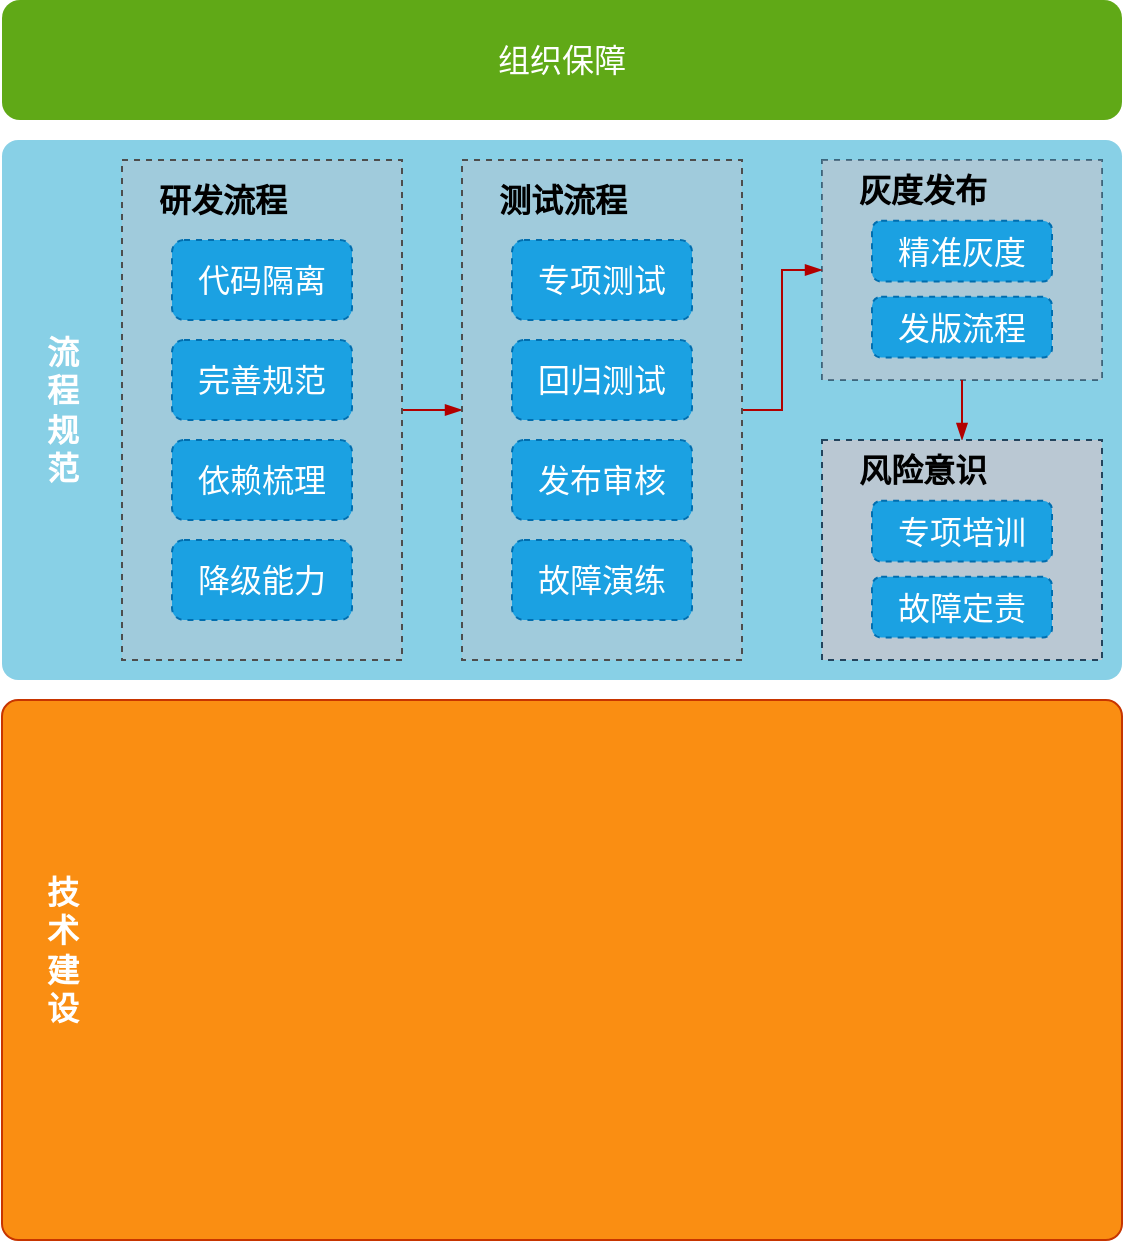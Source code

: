 <mxfile version="14.2.7" type="github"><diagram id="Ow_AVmy7Ml7WNaqZmlaC" name="Page-1"><mxGraphModel dx="996" dy="746" grid="1" gridSize="10" guides="1" tooltips="1" connect="1" arrows="1" fold="1" page="1" pageScale="1" pageWidth="827" pageHeight="1169" math="0" shadow="0"><root><mxCell id="0"/><mxCell id="1" parent="0"/><mxCell id="0TEbAbj2sO7XbBUJldYK-70" value="" style="rounded=1;whiteSpace=wrap;html=1;fontSize=16;arcSize=3;fillColor=#88D0E6;strokeColor=none;" vertex="1" parent="1"><mxGeometry x="80" y="180" width="560" height="270" as="geometry"/></mxCell><mxCell id="0TEbAbj2sO7XbBUJldYK-1" value="&lt;font style=&quot;font-size: 16px&quot;&gt;组织保障&lt;/font&gt;" style="rounded=1;whiteSpace=wrap;html=1;fillColor=#60a917;fontColor=#ffffff;strokeColor=none;" vertex="1" parent="1"><mxGeometry x="80" y="110" width="560" height="60" as="geometry"/></mxCell><mxCell id="0TEbAbj2sO7XbBUJldYK-10" value="" style="group;fillColor=#bac8d3;dashed=1;opacity=50;strokeColor=#4D4D4D;container=0;" vertex="1" connectable="0" parent="1"><mxGeometry x="140" y="190" width="140" height="250" as="geometry"/></mxCell><mxCell id="0TEbAbj2sO7XbBUJldYK-29" style="edgeStyle=orthogonalEdgeStyle;rounded=0;jumpStyle=none;orthogonalLoop=1;jettySize=auto;html=1;exitX=1;exitY=0.5;exitDx=0;exitDy=0;entryX=0;entryY=0.5;entryDx=0;entryDy=0;endArrow=blockThin;endFill=1;fontSize=16;fillColor=#e51400;strokeColor=#B20000;" edge="1" parent="1" source="0TEbAbj2sO7XbBUJldYK-2" target="0TEbAbj2sO7XbBUJldYK-12"><mxGeometry relative="1" as="geometry"/></mxCell><mxCell id="0TEbAbj2sO7XbBUJldYK-30" value="" style="group;strokeColor=#23445d;opacity=50;fillColor=#bac8d3;dashed=1;" vertex="1" connectable="0" parent="1"><mxGeometry x="490" y="190" width="140" height="110" as="geometry"/></mxCell><mxCell id="0TEbAbj2sO7XbBUJldYK-21" value="" style="whiteSpace=wrap;html=1;dashed=1;fillColor=#bac8d3;strokeColor=#23445d;opacity=50;" vertex="1" parent="0TEbAbj2sO7XbBUJldYK-30"><mxGeometry width="140" height="110" as="geometry"/></mxCell><mxCell id="0TEbAbj2sO7XbBUJldYK-22" value="灰度发布" style="text;strokeColor=none;fillColor=none;html=1;fontSize=16;fontStyle=1;verticalAlign=middle;align=center;dashed=1;" vertex="1" parent="0TEbAbj2sO7XbBUJldYK-30"><mxGeometry width="100" height="30.4" as="geometry"/></mxCell><mxCell id="0TEbAbj2sO7XbBUJldYK-23" value="精准灰度" style="rounded=1;whiteSpace=wrap;html=1;dashed=1;fontSize=16;fillColor=#1ba1e2;strokeColor=#006EAF;fontColor=#ffffff;" vertex="1" parent="0TEbAbj2sO7XbBUJldYK-30"><mxGeometry x="25" y="30.4" width="90" height="30.4" as="geometry"/></mxCell><mxCell id="0TEbAbj2sO7XbBUJldYK-24" value="发版流程" style="rounded=1;whiteSpace=wrap;html=1;dashed=1;fontSize=16;fillColor=#1ba1e2;strokeColor=#006EAF;fontColor=#ffffff;" vertex="1" parent="0TEbAbj2sO7XbBUJldYK-30"><mxGeometry x="25" y="68.4" width="90" height="30.4" as="geometry"/></mxCell><mxCell id="0TEbAbj2sO7XbBUJldYK-53" value="" style="edgeStyle=orthogonalEdgeStyle;rounded=0;jumpStyle=none;orthogonalLoop=1;jettySize=auto;html=1;endArrow=blockThin;endFill=1;fontSize=16;entryX=0;entryY=0.5;entryDx=0;entryDy=0;fillColor=#e51400;strokeColor=#B20000;" edge="1" parent="1" source="0TEbAbj2sO7XbBUJldYK-12" target="0TEbAbj2sO7XbBUJldYK-21"><mxGeometry relative="1" as="geometry"><mxPoint x="640" y="300" as="targetPoint"/></mxGeometry></mxCell><mxCell id="0TEbAbj2sO7XbBUJldYK-65" value="" style="edgeStyle=orthogonalEdgeStyle;rounded=0;jumpStyle=none;orthogonalLoop=1;jettySize=auto;html=1;endArrow=blockThin;endFill=1;fontSize=16;fillColor=#e51400;strokeColor=#B20000;" edge="1" parent="1" source="0TEbAbj2sO7XbBUJldYK-21"><mxGeometry relative="1" as="geometry"><mxPoint x="560" y="330" as="targetPoint"/></mxGeometry></mxCell><mxCell id="0TEbAbj2sO7XbBUJldYK-39" value="" style="whiteSpace=wrap;html=1;dashed=1;fillColor=#bac8d3;strokeColor=#23445D;" vertex="1" parent="1"><mxGeometry x="490" y="330" width="140" height="110" as="geometry"/></mxCell><mxCell id="0TEbAbj2sO7XbBUJldYK-40" value="风险意识" style="text;strokeColor=none;fillColor=none;html=1;fontSize=16;fontStyle=1;verticalAlign=middle;align=center;dashed=1;" vertex="1" parent="1"><mxGeometry x="490" y="330" width="100" height="30.4" as="geometry"/></mxCell><mxCell id="0TEbAbj2sO7XbBUJldYK-41" value="专项培训" style="rounded=1;whiteSpace=wrap;html=1;dashed=1;fontSize=16;fillColor=#1ba1e2;strokeColor=#006EAF;fontColor=#ffffff;" vertex="1" parent="1"><mxGeometry x="515" y="360.4" width="90" height="30.4" as="geometry"/></mxCell><mxCell id="0TEbAbj2sO7XbBUJldYK-42" value="故障定责" style="rounded=1;whiteSpace=wrap;html=1;dashed=1;fontSize=16;fillColor=#1ba1e2;strokeColor=#006EAF;fontColor=#ffffff;" vertex="1" parent="1"><mxGeometry x="515" y="398.4" width="90" height="30.4" as="geometry"/></mxCell><mxCell id="0TEbAbj2sO7XbBUJldYK-71" value="&lt;font color=&quot;#ffffff&quot; style=&quot;font-size: 16px;&quot;&gt;流&lt;br style=&quot;font-size: 16px;&quot;&gt;程&lt;br style=&quot;font-size: 16px;&quot;&gt;规&lt;br style=&quot;font-size: 16px;&quot;&gt;范&lt;/font&gt;" style="text;strokeColor=none;fillColor=none;html=1;fontSize=16;fontStyle=1;verticalAlign=middle;align=center;rounded=1;" vertex="1" parent="1"><mxGeometry x="90" y="295" width="40" height="40" as="geometry"/></mxCell><mxCell id="0TEbAbj2sO7XbBUJldYK-72" value="" style="rounded=1;whiteSpace=wrap;html=1;fontSize=16;arcSize=3;strokeColor=#C73500;fontColor=#ffffff;fillColor=#FA8E12;" vertex="1" parent="1"><mxGeometry x="80" y="460" width="560" height="270" as="geometry"/></mxCell><mxCell id="0TEbAbj2sO7XbBUJldYK-73" value="&lt;font color=&quot;#ffffff&quot;&gt;技&lt;br&gt;术&lt;br&gt;建&lt;br&gt;设&lt;/font&gt;" style="text;strokeColor=none;fillColor=none;html=1;fontSize=16;fontStyle=1;verticalAlign=middle;align=center;rounded=1;" vertex="1" parent="1"><mxGeometry x="90" y="565" width="40" height="40" as="geometry"/></mxCell><mxCell id="0TEbAbj2sO7XbBUJldYK-12" value="" style="whiteSpace=wrap;html=1;dashed=1;fillColor=#bac8d3;opacity=50;strokeColor=#4D4D4D;" vertex="1" parent="1"><mxGeometry x="310" y="190" width="140" height="250" as="geometry"/></mxCell><mxCell id="0TEbAbj2sO7XbBUJldYK-13" value="测试流程" style="text;strokeColor=none;fillColor=none;html=1;fontSize=16;fontStyle=1;verticalAlign=middle;align=center;dashed=1;" vertex="1" parent="1"><mxGeometry x="310" y="190" width="100" height="40" as="geometry"/></mxCell><mxCell id="0TEbAbj2sO7XbBUJldYK-14" value="专项测试" style="rounded=1;whiteSpace=wrap;html=1;dashed=1;fontSize=16;fillColor=#1ba1e2;strokeColor=#006EAF;fontColor=#ffffff;" vertex="1" parent="1"><mxGeometry x="335" y="230" width="90" height="40" as="geometry"/></mxCell><mxCell id="0TEbAbj2sO7XbBUJldYK-15" value="回归测试" style="rounded=1;whiteSpace=wrap;html=1;dashed=1;fontSize=16;fillColor=#1ba1e2;strokeColor=#006EAF;fontColor=#ffffff;" vertex="1" parent="1"><mxGeometry x="335" y="280" width="90" height="40" as="geometry"/></mxCell><mxCell id="0TEbAbj2sO7XbBUJldYK-16" value="发布审核" style="rounded=1;whiteSpace=wrap;html=1;dashed=1;fontSize=16;fillColor=#1ba1e2;strokeColor=#006EAF;fontColor=#ffffff;" vertex="1" parent="1"><mxGeometry x="335" y="330" width="90" height="40" as="geometry"/></mxCell><mxCell id="0TEbAbj2sO7XbBUJldYK-17" value="故障演练" style="rounded=1;whiteSpace=wrap;html=1;dashed=1;fontSize=16;fillColor=#1ba1e2;strokeColor=#006EAF;fontColor=#ffffff;" vertex="1" parent="1"><mxGeometry x="335" y="380" width="90" height="40" as="geometry"/></mxCell><mxCell id="0TEbAbj2sO7XbBUJldYK-2" value="" style="whiteSpace=wrap;html=1;dashed=1;fillColor=none;strokeColor=#4D4D4D;" vertex="1" parent="1"><mxGeometry x="140" y="190" width="140" height="250" as="geometry"/></mxCell><mxCell id="0TEbAbj2sO7XbBUJldYK-4" value="研发流程" style="text;strokeColor=none;fillColor=none;html=1;fontSize=16;fontStyle=1;verticalAlign=middle;align=center;dashed=1;" vertex="1" parent="1"><mxGeometry x="140" y="190" width="100" height="40" as="geometry"/></mxCell><mxCell id="0TEbAbj2sO7XbBUJldYK-5" value="代码隔离" style="rounded=1;whiteSpace=wrap;html=1;dashed=1;fontSize=16;fillColor=#1ba1e2;strokeColor=#006EAF;fontColor=#ffffff;" vertex="1" parent="1"><mxGeometry x="165" y="230" width="90" height="40" as="geometry"/></mxCell><mxCell id="0TEbAbj2sO7XbBUJldYK-6" value="完善规范" style="rounded=1;whiteSpace=wrap;html=1;dashed=1;fontSize=16;fillColor=#1ba1e2;strokeColor=#006EAF;fontColor=#ffffff;" vertex="1" parent="1"><mxGeometry x="165" y="280" width="90" height="40" as="geometry"/></mxCell><mxCell id="0TEbAbj2sO7XbBUJldYK-7" value="依赖梳理" style="rounded=1;whiteSpace=wrap;html=1;dashed=1;fontSize=16;fillColor=#1ba1e2;strokeColor=#006EAF;fontColor=#ffffff;" vertex="1" parent="1"><mxGeometry x="165" y="330" width="90" height="40" as="geometry"/></mxCell><mxCell id="0TEbAbj2sO7XbBUJldYK-8" value="降级能力" style="rounded=1;whiteSpace=wrap;html=1;dashed=1;fontSize=16;fillColor=#1ba1e2;strokeColor=#006EAF;fontColor=#ffffff;" vertex="1" parent="1"><mxGeometry x="165" y="380" width="90" height="40" as="geometry"/></mxCell><mxCell id="0TEbAbj2sO7XbBUJldYK-76" value="" style="whiteSpace=wrap;html=1;dashed=1;fillColor=none;strokeColor=#4D4D4D;" vertex="1" parent="1"><mxGeometry x="310" y="190" width="140" height="250" as="geometry"/></mxCell></root></mxGraphModel></diagram></mxfile>